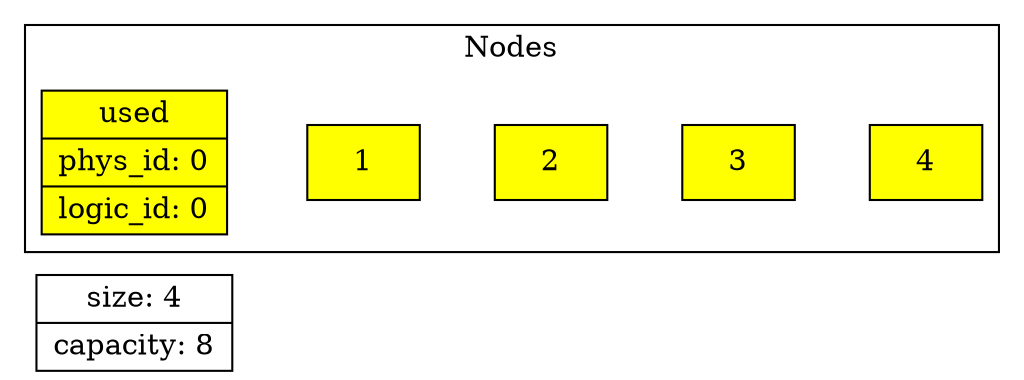 digraph List {
    node [shape = record, style = filled, fillcolor = yellow];
    edge [constraint = false];
    rankdir = LR;

    subgraph Stat {
        node [fillcolor = white];

        stat [label = "size: 4|capacity: 8"];
    }

    subgraph cluster_memory {
        label = "Nodes";
        edge [constraint = true, style = invis];

        0 [label = "used|phys_id: 0|logic_id: 0"];

        0 -> 1;
        1 -> 2;
        2 -> 3;
        3 -> 4;
    }
}
